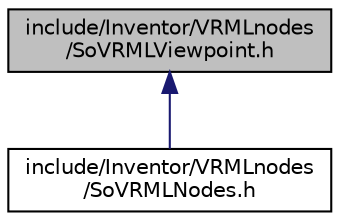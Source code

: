 digraph "include/Inventor/VRMLnodes/SoVRMLViewpoint.h"
{
 // LATEX_PDF_SIZE
  edge [fontname="Helvetica",fontsize="10",labelfontname="Helvetica",labelfontsize="10"];
  node [fontname="Helvetica",fontsize="10",shape=record];
  Node1 [label="include/Inventor/VRMLnodes\l/SoVRMLViewpoint.h",height=0.2,width=0.4,color="black", fillcolor="grey75", style="filled", fontcolor="black",tooltip=" "];
  Node1 -> Node2 [dir="back",color="midnightblue",fontsize="10",style="solid",fontname="Helvetica"];
  Node2 [label="include/Inventor/VRMLnodes\l/SoVRMLNodes.h",height=0.2,width=0.4,color="black", fillcolor="white", style="filled",URL="$SoVRMLNodes_8h.html",tooltip=" "];
}
